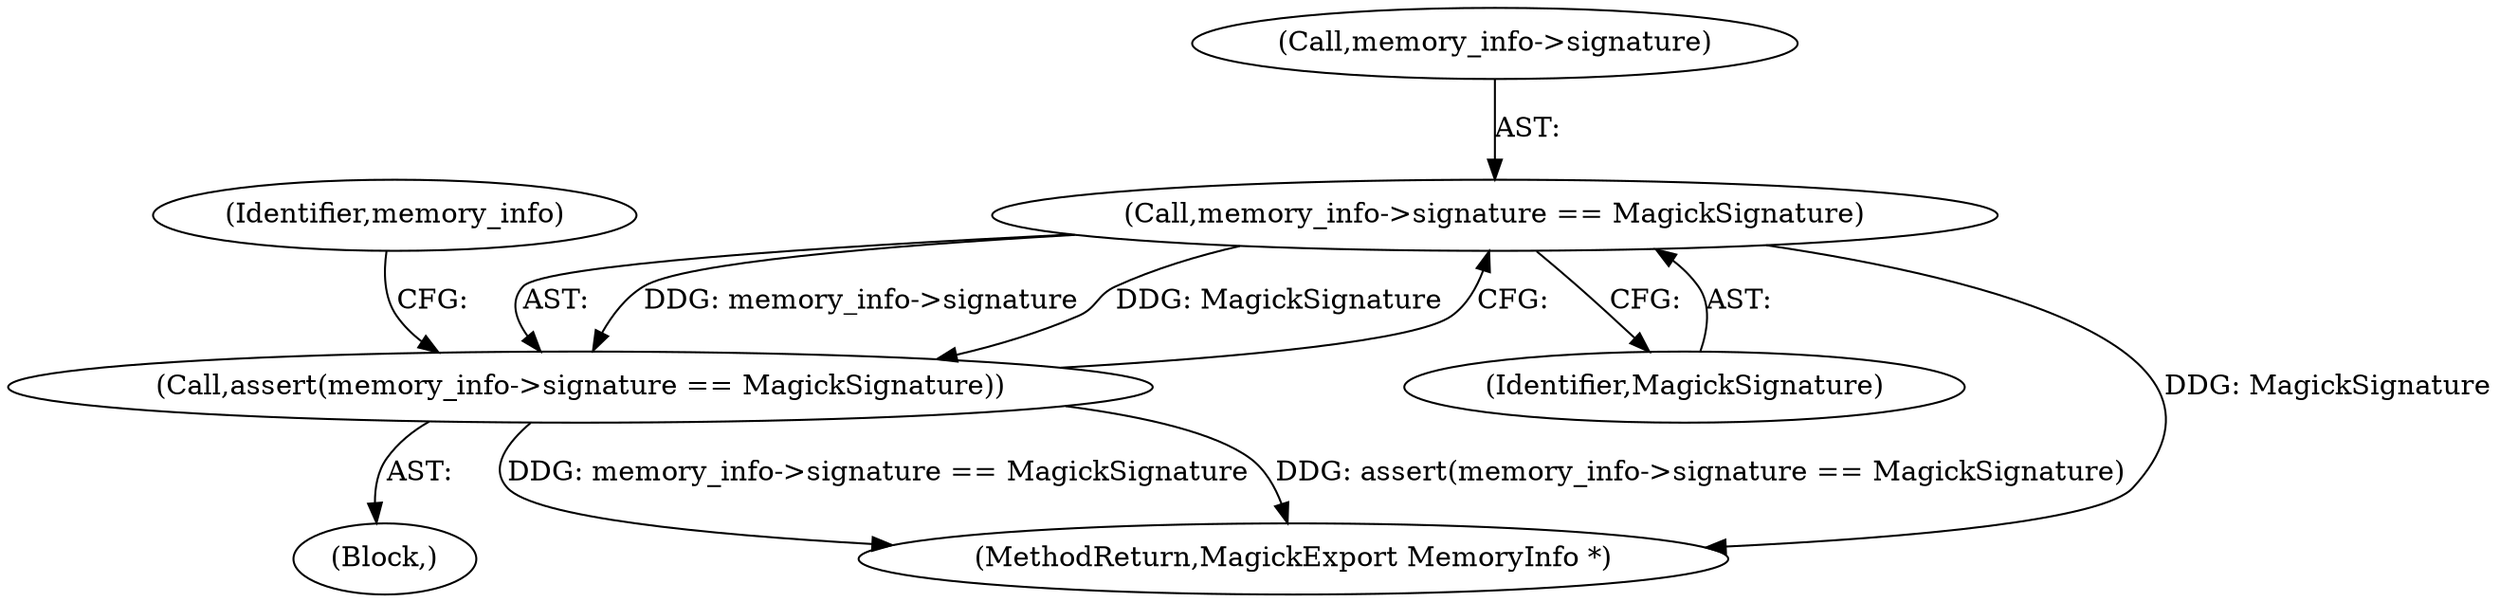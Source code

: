 digraph "0_ImageMagick_0f6fc2d5bf8f500820c3dbcf0d23ee14f2d9f734_0@pointer" {
"1000110" [label="(Call,memory_info->signature == MagickSignature)"];
"1000109" [label="(Call,assert(memory_info->signature == MagickSignature))"];
"1000102" [label="(Block,)"];
"1000109" [label="(Call,assert(memory_info->signature == MagickSignature))"];
"1000114" [label="(Identifier,MagickSignature)"];
"1000111" [label="(Call,memory_info->signature)"];
"1000110" [label="(Call,memory_info->signature == MagickSignature)"];
"1000118" [label="(Identifier,memory_info)"];
"1000210" [label="(MethodReturn,MagickExport MemoryInfo *)"];
"1000110" -> "1000109"  [label="AST: "];
"1000110" -> "1000114"  [label="CFG: "];
"1000111" -> "1000110"  [label="AST: "];
"1000114" -> "1000110"  [label="AST: "];
"1000109" -> "1000110"  [label="CFG: "];
"1000110" -> "1000210"  [label="DDG: MagickSignature"];
"1000110" -> "1000109"  [label="DDG: memory_info->signature"];
"1000110" -> "1000109"  [label="DDG: MagickSignature"];
"1000109" -> "1000102"  [label="AST: "];
"1000118" -> "1000109"  [label="CFG: "];
"1000109" -> "1000210"  [label="DDG: memory_info->signature == MagickSignature"];
"1000109" -> "1000210"  [label="DDG: assert(memory_info->signature == MagickSignature)"];
}
